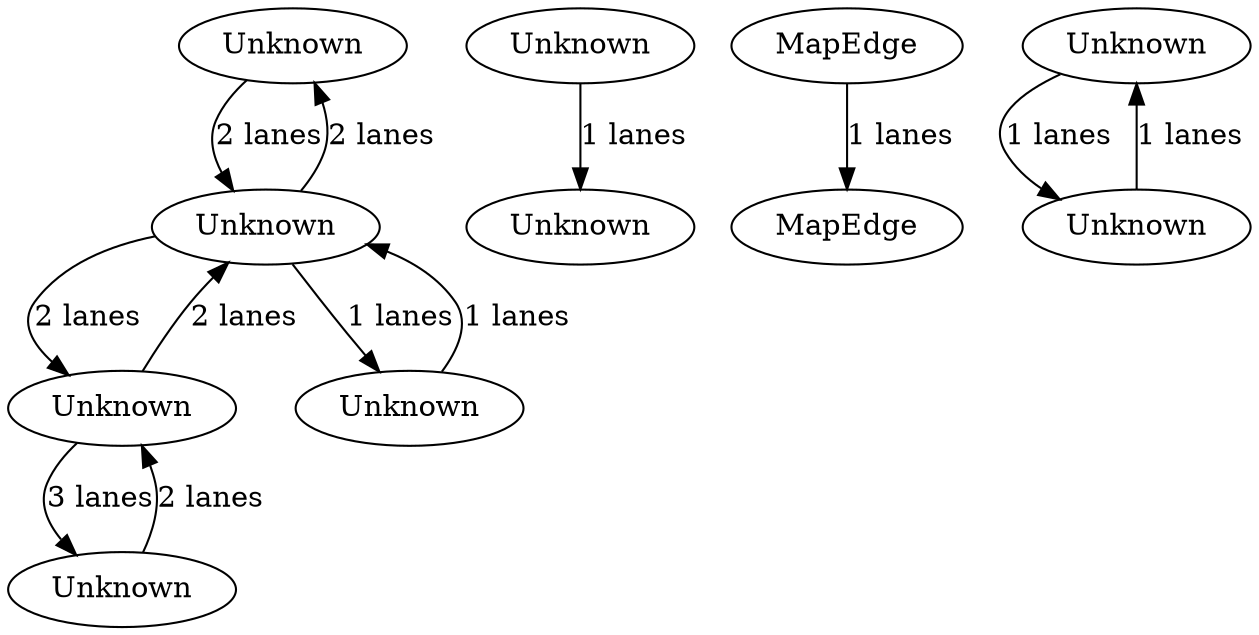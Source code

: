 digraph {
    0 [ label = "Unknown" ]
    1 [ label = "Unknown" ]
    2 [ label = "Unknown" ]
    3 [ label = "Unknown" ]
    4 [ label = "Unknown" ]
    5 [ label = "MapEdge" ]
    6 [ label = "Unknown" ]
    7 [ label = "MapEdge" ]
    8 [ label = "Unknown" ]
    9 [ label = "Unknown" ]
    10 [ label = "Unknown" ]
    8 -> 4 [ label = "1 lanes" ]
    0 -> 1 [ label = "2 lanes" ]
    1 -> 0 [ label = "2 lanes" ]
    1 -> 2 [ label = "2 lanes" ]
    2 -> 1 [ label = "2 lanes" ]
    2 -> 3 [ label = "3 lanes" ]
    5 -> 7 [ label = "1 lanes" ]
    3 -> 2 [ label = "2 lanes" ]
    9 -> 10 [ label = "1 lanes" ]
    10 -> 9 [ label = "1 lanes" ]
    1 -> 6 [ label = "1 lanes" ]
    6 -> 1 [ label = "1 lanes" ]
}
